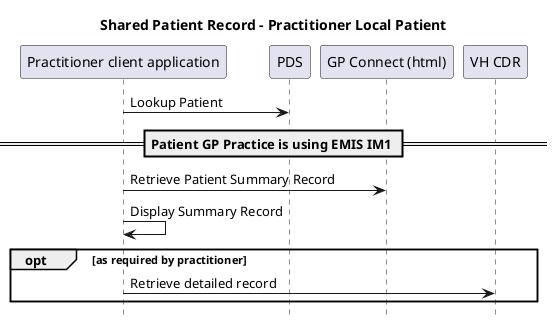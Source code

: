 @startuml

hide footbox

title "Shared Patient Record - Practitioner Local Patient"

participant "Practitioner client application" as practitioner
participant "PDS" as pds
participant "GP Connect (html)" as GPC
participant "VH CDR" as CDR

practitioner -> pds : Lookup Patient
== Patient GP Practice is using EMIS IM1 ==
practitioner -> GPC: Retrieve Patient Summary Record
practitioner -> practitioner: Display Summary Record
opt as required by practitioner
practitioner -> CDR: Retrieve detailed record
end

@enduml
